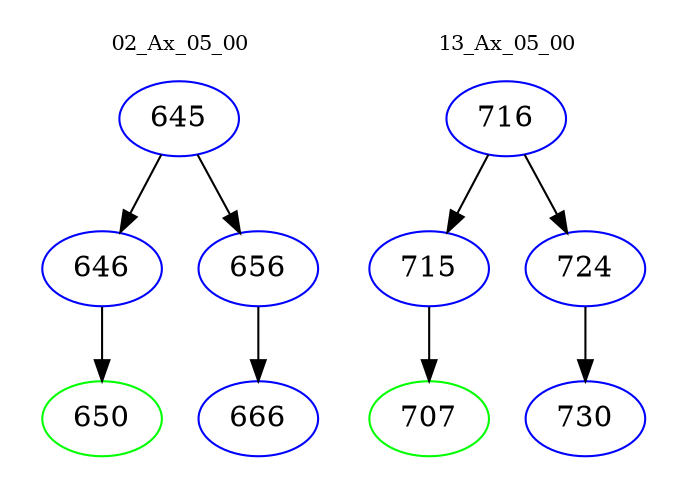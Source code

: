digraph{
subgraph cluster_0 {
color = white
label = "02_Ax_05_00";
fontsize=10;
T0_645 [label="645", color="blue"]
T0_645 -> T0_646 [color="black"]
T0_646 [label="646", color="blue"]
T0_646 -> T0_650 [color="black"]
T0_650 [label="650", color="green"]
T0_645 -> T0_656 [color="black"]
T0_656 [label="656", color="blue"]
T0_656 -> T0_666 [color="black"]
T0_666 [label="666", color="blue"]
}
subgraph cluster_1 {
color = white
label = "13_Ax_05_00";
fontsize=10;
T1_716 [label="716", color="blue"]
T1_716 -> T1_715 [color="black"]
T1_715 [label="715", color="blue"]
T1_715 -> T1_707 [color="black"]
T1_707 [label="707", color="green"]
T1_716 -> T1_724 [color="black"]
T1_724 [label="724", color="blue"]
T1_724 -> T1_730 [color="black"]
T1_730 [label="730", color="blue"]
}
}
